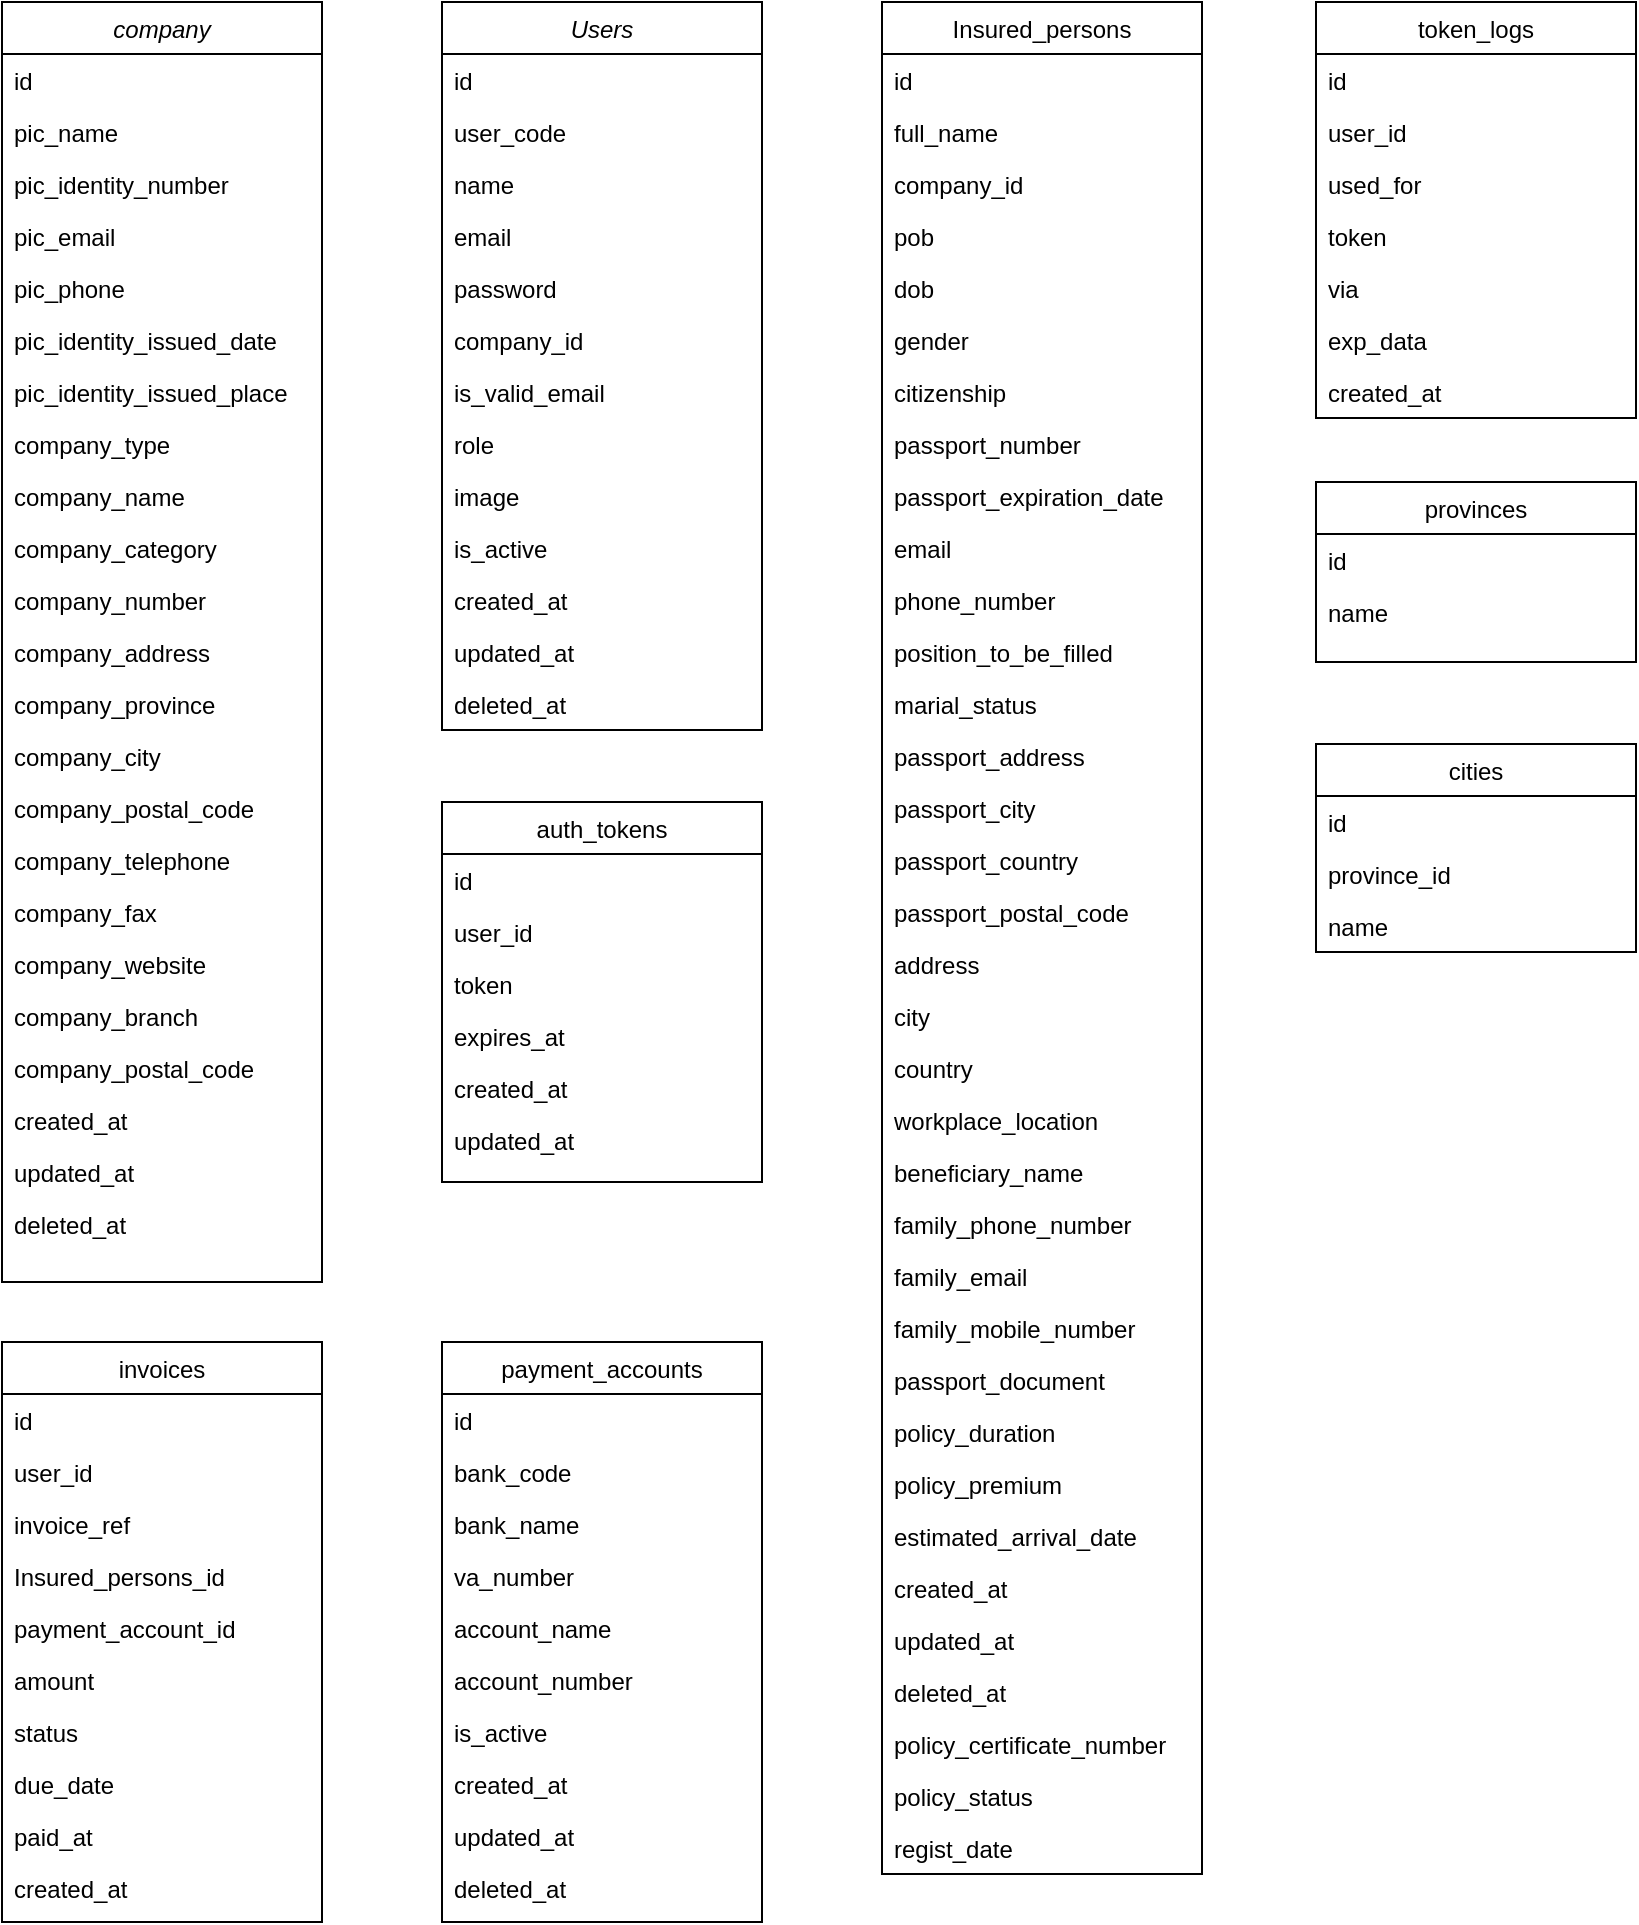 <mxfile version="28.0.7">
  <diagram id="C5RBs43oDa-KdzZeNtuy" name="Page-1">
    <mxGraphModel dx="678" dy="344" grid="1" gridSize="10" guides="1" tooltips="1" connect="1" arrows="1" fold="1" page="1" pageScale="1" pageWidth="827" pageHeight="1169" math="0" shadow="0">
      <root>
        <mxCell id="WIyWlLk6GJQsqaUBKTNV-0" />
        <mxCell id="WIyWlLk6GJQsqaUBKTNV-1" parent="WIyWlLk6GJQsqaUBKTNV-0" />
        <mxCell id="zkfFHV4jXpPFQw0GAbJ--0" value="Users" style="swimlane;fontStyle=2;align=center;verticalAlign=top;childLayout=stackLayout;horizontal=1;startSize=26;horizontalStack=0;resizeParent=1;resizeLast=0;collapsible=1;marginBottom=0;rounded=0;shadow=0;strokeWidth=1;" parent="WIyWlLk6GJQsqaUBKTNV-1" vertex="1">
          <mxGeometry x="230" y="50" width="160" height="364" as="geometry">
            <mxRectangle x="230" y="140" width="160" height="26" as="alternateBounds" />
          </mxGeometry>
        </mxCell>
        <mxCell id="zkfFHV4jXpPFQw0GAbJ--1" value="id" style="text;align=left;verticalAlign=top;spacingLeft=4;spacingRight=4;overflow=hidden;rotatable=0;points=[[0,0.5],[1,0.5]];portConstraint=eastwest;" parent="zkfFHV4jXpPFQw0GAbJ--0" vertex="1">
          <mxGeometry y="26" width="160" height="26" as="geometry" />
        </mxCell>
        <mxCell id="zkfFHV4jXpPFQw0GAbJ--2" value="user_code" style="text;align=left;verticalAlign=top;spacingLeft=4;spacingRight=4;overflow=hidden;rotatable=0;points=[[0,0.5],[1,0.5]];portConstraint=eastwest;rounded=0;shadow=0;html=0;" parent="zkfFHV4jXpPFQw0GAbJ--0" vertex="1">
          <mxGeometry y="52" width="160" height="26" as="geometry" />
        </mxCell>
        <mxCell id="zkfFHV4jXpPFQw0GAbJ--3" value="name" style="text;align=left;verticalAlign=top;spacingLeft=4;spacingRight=4;overflow=hidden;rotatable=0;points=[[0,0.5],[1,0.5]];portConstraint=eastwest;rounded=0;shadow=0;html=0;" parent="zkfFHV4jXpPFQw0GAbJ--0" vertex="1">
          <mxGeometry y="78" width="160" height="26" as="geometry" />
        </mxCell>
        <mxCell id="PtLo-HiWx1Qt0fZx8iyN-0" value="email" style="text;align=left;verticalAlign=top;spacingLeft=4;spacingRight=4;overflow=hidden;rotatable=0;points=[[0,0.5],[1,0.5]];portConstraint=eastwest;rounded=0;shadow=0;html=0;" vertex="1" parent="zkfFHV4jXpPFQw0GAbJ--0">
          <mxGeometry y="104" width="160" height="26" as="geometry" />
        </mxCell>
        <mxCell id="PtLo-HiWx1Qt0fZx8iyN-1" value="password" style="text;align=left;verticalAlign=top;spacingLeft=4;spacingRight=4;overflow=hidden;rotatable=0;points=[[0,0.5],[1,0.5]];portConstraint=eastwest;rounded=0;shadow=0;html=0;" vertex="1" parent="zkfFHV4jXpPFQw0GAbJ--0">
          <mxGeometry y="130" width="160" height="26" as="geometry" />
        </mxCell>
        <mxCell id="PtLo-HiWx1Qt0fZx8iyN-147" value="company_id" style="text;align=left;verticalAlign=top;spacingLeft=4;spacingRight=4;overflow=hidden;rotatable=0;points=[[0,0.5],[1,0.5]];portConstraint=eastwest;rounded=0;shadow=0;html=0;" vertex="1" parent="zkfFHV4jXpPFQw0GAbJ--0">
          <mxGeometry y="156" width="160" height="26" as="geometry" />
        </mxCell>
        <mxCell id="PtLo-HiWx1Qt0fZx8iyN-21" value="is_valid_email" style="text;align=left;verticalAlign=top;spacingLeft=4;spacingRight=4;overflow=hidden;rotatable=0;points=[[0,0.5],[1,0.5]];portConstraint=eastwest;rounded=0;shadow=0;html=0;" vertex="1" parent="zkfFHV4jXpPFQw0GAbJ--0">
          <mxGeometry y="182" width="160" height="26" as="geometry" />
        </mxCell>
        <mxCell id="PtLo-HiWx1Qt0fZx8iyN-22" value="role" style="text;align=left;verticalAlign=top;spacingLeft=4;spacingRight=4;overflow=hidden;rotatable=0;points=[[0,0.5],[1,0.5]];portConstraint=eastwest;rounded=0;shadow=0;html=0;" vertex="1" parent="zkfFHV4jXpPFQw0GAbJ--0">
          <mxGeometry y="208" width="160" height="26" as="geometry" />
        </mxCell>
        <mxCell id="PtLo-HiWx1Qt0fZx8iyN-23" value="image" style="text;align=left;verticalAlign=top;spacingLeft=4;spacingRight=4;overflow=hidden;rotatable=0;points=[[0,0.5],[1,0.5]];portConstraint=eastwest;rounded=0;shadow=0;html=0;" vertex="1" parent="zkfFHV4jXpPFQw0GAbJ--0">
          <mxGeometry y="234" width="160" height="26" as="geometry" />
        </mxCell>
        <mxCell id="PtLo-HiWx1Qt0fZx8iyN-166" value="is_active" style="text;align=left;verticalAlign=top;spacingLeft=4;spacingRight=4;overflow=hidden;rotatable=0;points=[[0,0.5],[1,0.5]];portConstraint=eastwest;rounded=0;shadow=0;html=0;" vertex="1" parent="zkfFHV4jXpPFQw0GAbJ--0">
          <mxGeometry y="260" width="160" height="26" as="geometry" />
        </mxCell>
        <mxCell id="PtLo-HiWx1Qt0fZx8iyN-24" value="created_at" style="text;align=left;verticalAlign=top;spacingLeft=4;spacingRight=4;overflow=hidden;rotatable=0;points=[[0,0.5],[1,0.5]];portConstraint=eastwest;rounded=0;shadow=0;html=0;" vertex="1" parent="zkfFHV4jXpPFQw0GAbJ--0">
          <mxGeometry y="286" width="160" height="26" as="geometry" />
        </mxCell>
        <mxCell id="PtLo-HiWx1Qt0fZx8iyN-25" value="updated_at" style="text;align=left;verticalAlign=top;spacingLeft=4;spacingRight=4;overflow=hidden;rotatable=0;points=[[0,0.5],[1,0.5]];portConstraint=eastwest;rounded=0;shadow=0;html=0;" vertex="1" parent="zkfFHV4jXpPFQw0GAbJ--0">
          <mxGeometry y="312" width="160" height="26" as="geometry" />
        </mxCell>
        <mxCell id="PtLo-HiWx1Qt0fZx8iyN-26" value="deleted_at" style="text;align=left;verticalAlign=top;spacingLeft=4;spacingRight=4;overflow=hidden;rotatable=0;points=[[0,0.5],[1,0.5]];portConstraint=eastwest;rounded=0;shadow=0;html=0;" vertex="1" parent="zkfFHV4jXpPFQw0GAbJ--0">
          <mxGeometry y="338" width="160" height="26" as="geometry" />
        </mxCell>
        <mxCell id="zkfFHV4jXpPFQw0GAbJ--17" value="Insured_persons" style="swimlane;fontStyle=0;align=center;verticalAlign=top;childLayout=stackLayout;horizontal=1;startSize=26;horizontalStack=0;resizeParent=1;resizeLast=0;collapsible=1;marginBottom=0;rounded=0;shadow=0;strokeWidth=1;" parent="WIyWlLk6GJQsqaUBKTNV-1" vertex="1">
          <mxGeometry x="450" y="50" width="160" height="936" as="geometry">
            <mxRectangle x="550" y="140" width="160" height="26" as="alternateBounds" />
          </mxGeometry>
        </mxCell>
        <mxCell id="zkfFHV4jXpPFQw0GAbJ--18" value="id" style="text;align=left;verticalAlign=top;spacingLeft=4;spacingRight=4;overflow=hidden;rotatable=0;points=[[0,0.5],[1,0.5]];portConstraint=eastwest;" parent="zkfFHV4jXpPFQw0GAbJ--17" vertex="1">
          <mxGeometry y="26" width="160" height="26" as="geometry" />
        </mxCell>
        <mxCell id="zkfFHV4jXpPFQw0GAbJ--19" value="full_name" style="text;align=left;verticalAlign=top;spacingLeft=4;spacingRight=4;overflow=hidden;rotatable=0;points=[[0,0.5],[1,0.5]];portConstraint=eastwest;rounded=0;shadow=0;html=0;" parent="zkfFHV4jXpPFQw0GAbJ--17" vertex="1">
          <mxGeometry y="52" width="160" height="26" as="geometry" />
        </mxCell>
        <mxCell id="PtLo-HiWx1Qt0fZx8iyN-50" value="company_id" style="text;align=left;verticalAlign=top;spacingLeft=4;spacingRight=4;overflow=hidden;rotatable=0;points=[[0,0.5],[1,0.5]];portConstraint=eastwest;" vertex="1" parent="zkfFHV4jXpPFQw0GAbJ--17">
          <mxGeometry y="78" width="160" height="26" as="geometry" />
        </mxCell>
        <mxCell id="zkfFHV4jXpPFQw0GAbJ--20" value="pob" style="text;align=left;verticalAlign=top;spacingLeft=4;spacingRight=4;overflow=hidden;rotatable=0;points=[[0,0.5],[1,0.5]];portConstraint=eastwest;rounded=0;shadow=0;html=0;" parent="zkfFHV4jXpPFQw0GAbJ--17" vertex="1">
          <mxGeometry y="104" width="160" height="26" as="geometry" />
        </mxCell>
        <mxCell id="zkfFHV4jXpPFQw0GAbJ--21" value="dob" style="text;align=left;verticalAlign=top;spacingLeft=4;spacingRight=4;overflow=hidden;rotatable=0;points=[[0,0.5],[1,0.5]];portConstraint=eastwest;rounded=0;shadow=0;html=0;" parent="zkfFHV4jXpPFQw0GAbJ--17" vertex="1">
          <mxGeometry y="130" width="160" height="26" as="geometry" />
        </mxCell>
        <mxCell id="zkfFHV4jXpPFQw0GAbJ--22" value="gender" style="text;align=left;verticalAlign=top;spacingLeft=4;spacingRight=4;overflow=hidden;rotatable=0;points=[[0,0.5],[1,0.5]];portConstraint=eastwest;rounded=0;shadow=0;html=0;" parent="zkfFHV4jXpPFQw0GAbJ--17" vertex="1">
          <mxGeometry y="156" width="160" height="26" as="geometry" />
        </mxCell>
        <mxCell id="zkfFHV4jXpPFQw0GAbJ--24" value="citizenship" style="text;align=left;verticalAlign=top;spacingLeft=4;spacingRight=4;overflow=hidden;rotatable=0;points=[[0,0.5],[1,0.5]];portConstraint=eastwest;" parent="zkfFHV4jXpPFQw0GAbJ--17" vertex="1">
          <mxGeometry y="182" width="160" height="26" as="geometry" />
        </mxCell>
        <mxCell id="zkfFHV4jXpPFQw0GAbJ--25" value="passport_number" style="text;align=left;verticalAlign=top;spacingLeft=4;spacingRight=4;overflow=hidden;rotatable=0;points=[[0,0.5],[1,0.5]];portConstraint=eastwest;" parent="zkfFHV4jXpPFQw0GAbJ--17" vertex="1">
          <mxGeometry y="208" width="160" height="26" as="geometry" />
        </mxCell>
        <mxCell id="PtLo-HiWx1Qt0fZx8iyN-28" value="passport_expiration_date" style="text;align=left;verticalAlign=top;spacingLeft=4;spacingRight=4;overflow=hidden;rotatable=0;points=[[0,0.5],[1,0.5]];portConstraint=eastwest;" vertex="1" parent="zkfFHV4jXpPFQw0GAbJ--17">
          <mxGeometry y="234" width="160" height="26" as="geometry" />
        </mxCell>
        <mxCell id="PtLo-HiWx1Qt0fZx8iyN-29" value="email" style="text;align=left;verticalAlign=top;spacingLeft=4;spacingRight=4;overflow=hidden;rotatable=0;points=[[0,0.5],[1,0.5]];portConstraint=eastwest;" vertex="1" parent="zkfFHV4jXpPFQw0GAbJ--17">
          <mxGeometry y="260" width="160" height="26" as="geometry" />
        </mxCell>
        <mxCell id="PtLo-HiWx1Qt0fZx8iyN-30" value="phone_number" style="text;align=left;verticalAlign=top;spacingLeft=4;spacingRight=4;overflow=hidden;rotatable=0;points=[[0,0.5],[1,0.5]];portConstraint=eastwest;" vertex="1" parent="zkfFHV4jXpPFQw0GAbJ--17">
          <mxGeometry y="286" width="160" height="26" as="geometry" />
        </mxCell>
        <mxCell id="PtLo-HiWx1Qt0fZx8iyN-31" value="position_to_be_filled" style="text;align=left;verticalAlign=top;spacingLeft=4;spacingRight=4;overflow=hidden;rotatable=0;points=[[0,0.5],[1,0.5]];portConstraint=eastwest;" vertex="1" parent="zkfFHV4jXpPFQw0GAbJ--17">
          <mxGeometry y="312" width="160" height="26" as="geometry" />
        </mxCell>
        <mxCell id="PtLo-HiWx1Qt0fZx8iyN-32" value="marial_status" style="text;align=left;verticalAlign=top;spacingLeft=4;spacingRight=4;overflow=hidden;rotatable=0;points=[[0,0.5],[1,0.5]];portConstraint=eastwest;" vertex="1" parent="zkfFHV4jXpPFQw0GAbJ--17">
          <mxGeometry y="338" width="160" height="26" as="geometry" />
        </mxCell>
        <mxCell id="PtLo-HiWx1Qt0fZx8iyN-33" value="passport_address" style="text;align=left;verticalAlign=top;spacingLeft=4;spacingRight=4;overflow=hidden;rotatable=0;points=[[0,0.5],[1,0.5]];portConstraint=eastwest;" vertex="1" parent="zkfFHV4jXpPFQw0GAbJ--17">
          <mxGeometry y="364" width="160" height="26" as="geometry" />
        </mxCell>
        <mxCell id="PtLo-HiWx1Qt0fZx8iyN-34" value="passport_city" style="text;align=left;verticalAlign=top;spacingLeft=4;spacingRight=4;overflow=hidden;rotatable=0;points=[[0,0.5],[1,0.5]];portConstraint=eastwest;" vertex="1" parent="zkfFHV4jXpPFQw0GAbJ--17">
          <mxGeometry y="390" width="160" height="26" as="geometry" />
        </mxCell>
        <mxCell id="PtLo-HiWx1Qt0fZx8iyN-35" value="passport_country" style="text;align=left;verticalAlign=top;spacingLeft=4;spacingRight=4;overflow=hidden;rotatable=0;points=[[0,0.5],[1,0.5]];portConstraint=eastwest;" vertex="1" parent="zkfFHV4jXpPFQw0GAbJ--17">
          <mxGeometry y="416" width="160" height="26" as="geometry" />
        </mxCell>
        <mxCell id="PtLo-HiWx1Qt0fZx8iyN-36" value="passport_postal_code" style="text;align=left;verticalAlign=top;spacingLeft=4;spacingRight=4;overflow=hidden;rotatable=0;points=[[0,0.5],[1,0.5]];portConstraint=eastwest;" vertex="1" parent="zkfFHV4jXpPFQw0GAbJ--17">
          <mxGeometry y="442" width="160" height="26" as="geometry" />
        </mxCell>
        <mxCell id="PtLo-HiWx1Qt0fZx8iyN-37" value="address" style="text;align=left;verticalAlign=top;spacingLeft=4;spacingRight=4;overflow=hidden;rotatable=0;points=[[0,0.5],[1,0.5]];portConstraint=eastwest;" vertex="1" parent="zkfFHV4jXpPFQw0GAbJ--17">
          <mxGeometry y="468" width="160" height="26" as="geometry" />
        </mxCell>
        <mxCell id="PtLo-HiWx1Qt0fZx8iyN-38" value="city" style="text;align=left;verticalAlign=top;spacingLeft=4;spacingRight=4;overflow=hidden;rotatable=0;points=[[0,0.5],[1,0.5]];portConstraint=eastwest;" vertex="1" parent="zkfFHV4jXpPFQw0GAbJ--17">
          <mxGeometry y="494" width="160" height="26" as="geometry" />
        </mxCell>
        <mxCell id="PtLo-HiWx1Qt0fZx8iyN-39" value="country" style="text;align=left;verticalAlign=top;spacingLeft=4;spacingRight=4;overflow=hidden;rotatable=0;points=[[0,0.5],[1,0.5]];portConstraint=eastwest;" vertex="1" parent="zkfFHV4jXpPFQw0GAbJ--17">
          <mxGeometry y="520" width="160" height="26" as="geometry" />
        </mxCell>
        <mxCell id="PtLo-HiWx1Qt0fZx8iyN-40" value="workplace_location" style="text;align=left;verticalAlign=top;spacingLeft=4;spacingRight=4;overflow=hidden;rotatable=0;points=[[0,0.5],[1,0.5]];portConstraint=eastwest;" vertex="1" parent="zkfFHV4jXpPFQw0GAbJ--17">
          <mxGeometry y="546" width="160" height="26" as="geometry" />
        </mxCell>
        <mxCell id="PtLo-HiWx1Qt0fZx8iyN-41" value="beneficiary_name" style="text;align=left;verticalAlign=top;spacingLeft=4;spacingRight=4;overflow=hidden;rotatable=0;points=[[0,0.5],[1,0.5]];portConstraint=eastwest;" vertex="1" parent="zkfFHV4jXpPFQw0GAbJ--17">
          <mxGeometry y="572" width="160" height="26" as="geometry" />
        </mxCell>
        <mxCell id="PtLo-HiWx1Qt0fZx8iyN-42" value="family_phone_number" style="text;align=left;verticalAlign=top;spacingLeft=4;spacingRight=4;overflow=hidden;rotatable=0;points=[[0,0.5],[1,0.5]];portConstraint=eastwest;" vertex="1" parent="zkfFHV4jXpPFQw0GAbJ--17">
          <mxGeometry y="598" width="160" height="26" as="geometry" />
        </mxCell>
        <mxCell id="PtLo-HiWx1Qt0fZx8iyN-43" value="family_email" style="text;align=left;verticalAlign=top;spacingLeft=4;spacingRight=4;overflow=hidden;rotatable=0;points=[[0,0.5],[1,0.5]];portConstraint=eastwest;" vertex="1" parent="zkfFHV4jXpPFQw0GAbJ--17">
          <mxGeometry y="624" width="160" height="26" as="geometry" />
        </mxCell>
        <mxCell id="PtLo-HiWx1Qt0fZx8iyN-44" value="family_mobile_number" style="text;align=left;verticalAlign=top;spacingLeft=4;spacingRight=4;overflow=hidden;rotatable=0;points=[[0,0.5],[1,0.5]];portConstraint=eastwest;" vertex="1" parent="zkfFHV4jXpPFQw0GAbJ--17">
          <mxGeometry y="650" width="160" height="26" as="geometry" />
        </mxCell>
        <mxCell id="PtLo-HiWx1Qt0fZx8iyN-45" value="passport_document" style="text;align=left;verticalAlign=top;spacingLeft=4;spacingRight=4;overflow=hidden;rotatable=0;points=[[0,0.5],[1,0.5]];portConstraint=eastwest;" vertex="1" parent="zkfFHV4jXpPFQw0GAbJ--17">
          <mxGeometry y="676" width="160" height="26" as="geometry" />
        </mxCell>
        <mxCell id="PtLo-HiWx1Qt0fZx8iyN-46" value="policy_duration" style="text;align=left;verticalAlign=top;spacingLeft=4;spacingRight=4;overflow=hidden;rotatable=0;points=[[0,0.5],[1,0.5]];portConstraint=eastwest;" vertex="1" parent="zkfFHV4jXpPFQw0GAbJ--17">
          <mxGeometry y="702" width="160" height="26" as="geometry" />
        </mxCell>
        <mxCell id="PtLo-HiWx1Qt0fZx8iyN-165" value="policy_premium" style="text;align=left;verticalAlign=top;spacingLeft=4;spacingRight=4;overflow=hidden;rotatable=0;points=[[0,0.5],[1,0.5]];portConstraint=eastwest;" vertex="1" parent="zkfFHV4jXpPFQw0GAbJ--17">
          <mxGeometry y="728" width="160" height="26" as="geometry" />
        </mxCell>
        <mxCell id="PtLo-HiWx1Qt0fZx8iyN-51" value="estimated_arrival_date" style="text;align=left;verticalAlign=top;spacingLeft=4;spacingRight=4;overflow=hidden;rotatable=0;points=[[0,0.5],[1,0.5]];portConstraint=eastwest;" vertex="1" parent="zkfFHV4jXpPFQw0GAbJ--17">
          <mxGeometry y="754" width="160" height="26" as="geometry" />
        </mxCell>
        <mxCell id="PtLo-HiWx1Qt0fZx8iyN-47" value="created_at" style="text;align=left;verticalAlign=top;spacingLeft=4;spacingRight=4;overflow=hidden;rotatable=0;points=[[0,0.5],[1,0.5]];portConstraint=eastwest;" vertex="1" parent="zkfFHV4jXpPFQw0GAbJ--17">
          <mxGeometry y="780" width="160" height="26" as="geometry" />
        </mxCell>
        <mxCell id="PtLo-HiWx1Qt0fZx8iyN-48" value="updated_at" style="text;align=left;verticalAlign=top;spacingLeft=4;spacingRight=4;overflow=hidden;rotatable=0;points=[[0,0.5],[1,0.5]];portConstraint=eastwest;" vertex="1" parent="zkfFHV4jXpPFQw0GAbJ--17">
          <mxGeometry y="806" width="160" height="26" as="geometry" />
        </mxCell>
        <mxCell id="PtLo-HiWx1Qt0fZx8iyN-49" value="deleted_at" style="text;align=left;verticalAlign=top;spacingLeft=4;spacingRight=4;overflow=hidden;rotatable=0;points=[[0,0.5],[1,0.5]];portConstraint=eastwest;" vertex="1" parent="zkfFHV4jXpPFQw0GAbJ--17">
          <mxGeometry y="832" width="160" height="26" as="geometry" />
        </mxCell>
        <mxCell id="PtLo-HiWx1Qt0fZx8iyN-84" value="policy_certificate_number" style="text;align=left;verticalAlign=top;spacingLeft=4;spacingRight=4;overflow=hidden;rotatable=0;points=[[0,0.5],[1,0.5]];portConstraint=eastwest;" vertex="1" parent="zkfFHV4jXpPFQw0GAbJ--17">
          <mxGeometry y="858" width="160" height="26" as="geometry" />
        </mxCell>
        <mxCell id="PtLo-HiWx1Qt0fZx8iyN-85" value="policy_status" style="text;align=left;verticalAlign=top;spacingLeft=4;spacingRight=4;overflow=hidden;rotatable=0;points=[[0,0.5],[1,0.5]];portConstraint=eastwest;" vertex="1" parent="zkfFHV4jXpPFQw0GAbJ--17">
          <mxGeometry y="884" width="160" height="26" as="geometry" />
        </mxCell>
        <mxCell id="PtLo-HiWx1Qt0fZx8iyN-100" value="regist_date" style="text;align=left;verticalAlign=top;spacingLeft=4;spacingRight=4;overflow=hidden;rotatable=0;points=[[0,0.5],[1,0.5]];portConstraint=eastwest;" vertex="1" parent="zkfFHV4jXpPFQw0GAbJ--17">
          <mxGeometry y="910" width="160" height="26" as="geometry" />
        </mxCell>
        <mxCell id="PtLo-HiWx1Qt0fZx8iyN-52" value="token_logs" style="swimlane;fontStyle=0;align=center;verticalAlign=top;childLayout=stackLayout;horizontal=1;startSize=26;horizontalStack=0;resizeParent=1;resizeLast=0;collapsible=1;marginBottom=0;rounded=0;shadow=0;strokeWidth=1;" vertex="1" parent="WIyWlLk6GJQsqaUBKTNV-1">
          <mxGeometry x="667" y="50" width="160" height="208" as="geometry">
            <mxRectangle x="550" y="140" width="160" height="26" as="alternateBounds" />
          </mxGeometry>
        </mxCell>
        <mxCell id="PtLo-HiWx1Qt0fZx8iyN-53" value="id" style="text;align=left;verticalAlign=top;spacingLeft=4;spacingRight=4;overflow=hidden;rotatable=0;points=[[0,0.5],[1,0.5]];portConstraint=eastwest;" vertex="1" parent="PtLo-HiWx1Qt0fZx8iyN-52">
          <mxGeometry y="26" width="160" height="26" as="geometry" />
        </mxCell>
        <mxCell id="PtLo-HiWx1Qt0fZx8iyN-55" value="user_id" style="text;align=left;verticalAlign=top;spacingLeft=4;spacingRight=4;overflow=hidden;rotatable=0;points=[[0,0.5],[1,0.5]];portConstraint=eastwest;" vertex="1" parent="PtLo-HiWx1Qt0fZx8iyN-52">
          <mxGeometry y="52" width="160" height="26" as="geometry" />
        </mxCell>
        <mxCell id="PtLo-HiWx1Qt0fZx8iyN-167" value="used_for" style="text;align=left;verticalAlign=top;spacingLeft=4;spacingRight=4;overflow=hidden;rotatable=0;points=[[0,0.5],[1,0.5]];portConstraint=eastwest;" vertex="1" parent="PtLo-HiWx1Qt0fZx8iyN-52">
          <mxGeometry y="78" width="160" height="26" as="geometry" />
        </mxCell>
        <mxCell id="PtLo-HiWx1Qt0fZx8iyN-81" value="token" style="text;align=left;verticalAlign=top;spacingLeft=4;spacingRight=4;overflow=hidden;rotatable=0;points=[[0,0.5],[1,0.5]];portConstraint=eastwest;" vertex="1" parent="PtLo-HiWx1Qt0fZx8iyN-52">
          <mxGeometry y="104" width="160" height="26" as="geometry" />
        </mxCell>
        <mxCell id="PtLo-HiWx1Qt0fZx8iyN-82" value="via" style="text;align=left;verticalAlign=top;spacingLeft=4;spacingRight=4;overflow=hidden;rotatable=0;points=[[0,0.5],[1,0.5]];portConstraint=eastwest;" vertex="1" parent="PtLo-HiWx1Qt0fZx8iyN-52">
          <mxGeometry y="130" width="160" height="26" as="geometry" />
        </mxCell>
        <mxCell id="PtLo-HiWx1Qt0fZx8iyN-83" value="exp_data" style="text;align=left;verticalAlign=top;spacingLeft=4;spacingRight=4;overflow=hidden;rotatable=0;points=[[0,0.5],[1,0.5]];portConstraint=eastwest;" vertex="1" parent="PtLo-HiWx1Qt0fZx8iyN-52">
          <mxGeometry y="156" width="160" height="26" as="geometry" />
        </mxCell>
        <mxCell id="PtLo-HiWx1Qt0fZx8iyN-160" value="created_at" style="text;align=left;verticalAlign=top;spacingLeft=4;spacingRight=4;overflow=hidden;rotatable=0;points=[[0,0.5],[1,0.5]];portConstraint=eastwest;" vertex="1" parent="PtLo-HiWx1Qt0fZx8iyN-52">
          <mxGeometry y="182" width="160" height="26" as="geometry" />
        </mxCell>
        <mxCell id="PtLo-HiWx1Qt0fZx8iyN-86" value="payment_accounts" style="swimlane;fontStyle=0;align=center;verticalAlign=top;childLayout=stackLayout;horizontal=1;startSize=26;horizontalStack=0;resizeParent=1;resizeLast=0;collapsible=1;marginBottom=0;rounded=0;shadow=0;strokeWidth=1;" vertex="1" parent="WIyWlLk6GJQsqaUBKTNV-1">
          <mxGeometry x="230" y="720" width="160" height="290" as="geometry">
            <mxRectangle x="550" y="140" width="160" height="26" as="alternateBounds" />
          </mxGeometry>
        </mxCell>
        <mxCell id="PtLo-HiWx1Qt0fZx8iyN-87" value="id" style="text;align=left;verticalAlign=top;spacingLeft=4;spacingRight=4;overflow=hidden;rotatable=0;points=[[0,0.5],[1,0.5]];portConstraint=eastwest;" vertex="1" parent="PtLo-HiWx1Qt0fZx8iyN-86">
          <mxGeometry y="26" width="160" height="26" as="geometry" />
        </mxCell>
        <mxCell id="PtLo-HiWx1Qt0fZx8iyN-168" value="bank_code" style="text;align=left;verticalAlign=top;spacingLeft=4;spacingRight=4;overflow=hidden;rotatable=0;points=[[0,0.5],[1,0.5]];portConstraint=eastwest;" vertex="1" parent="PtLo-HiWx1Qt0fZx8iyN-86">
          <mxGeometry y="52" width="160" height="26" as="geometry" />
        </mxCell>
        <mxCell id="PtLo-HiWx1Qt0fZx8iyN-89" value="bank_name" style="text;align=left;verticalAlign=top;spacingLeft=4;spacingRight=4;overflow=hidden;rotatable=0;points=[[0,0.5],[1,0.5]];portConstraint=eastwest;" vertex="1" parent="PtLo-HiWx1Qt0fZx8iyN-86">
          <mxGeometry y="78" width="160" height="26" as="geometry" />
        </mxCell>
        <mxCell id="PtLo-HiWx1Qt0fZx8iyN-92" value="va_number" style="text;align=left;verticalAlign=top;spacingLeft=4;spacingRight=4;overflow=hidden;rotatable=0;points=[[0,0.5],[1,0.5]];portConstraint=eastwest;" vertex="1" parent="PtLo-HiWx1Qt0fZx8iyN-86">
          <mxGeometry y="104" width="160" height="26" as="geometry" />
        </mxCell>
        <mxCell id="PtLo-HiWx1Qt0fZx8iyN-91" value="account_name" style="text;align=left;verticalAlign=top;spacingLeft=4;spacingRight=4;overflow=hidden;rotatable=0;points=[[0,0.5],[1,0.5]];portConstraint=eastwest;" vertex="1" parent="PtLo-HiWx1Qt0fZx8iyN-86">
          <mxGeometry y="130" width="160" height="26" as="geometry" />
        </mxCell>
        <mxCell id="PtLo-HiWx1Qt0fZx8iyN-95" value="account_number " style="text;align=left;verticalAlign=top;spacingLeft=4;spacingRight=4;overflow=hidden;rotatable=0;points=[[0,0.5],[1,0.5]];portConstraint=eastwest;" vertex="1" parent="PtLo-HiWx1Qt0fZx8iyN-86">
          <mxGeometry y="156" width="160" height="26" as="geometry" />
        </mxCell>
        <mxCell id="PtLo-HiWx1Qt0fZx8iyN-94" value="is_active " style="text;align=left;verticalAlign=top;spacingLeft=4;spacingRight=4;overflow=hidden;rotatable=0;points=[[0,0.5],[1,0.5]];portConstraint=eastwest;" vertex="1" parent="PtLo-HiWx1Qt0fZx8iyN-86">
          <mxGeometry y="182" width="160" height="26" as="geometry" />
        </mxCell>
        <mxCell id="PtLo-HiWx1Qt0fZx8iyN-96" value="created_at" style="text;align=left;verticalAlign=top;spacingLeft=4;spacingRight=4;overflow=hidden;rotatable=0;points=[[0,0.5],[1,0.5]];portConstraint=eastwest;" vertex="1" parent="PtLo-HiWx1Qt0fZx8iyN-86">
          <mxGeometry y="208" width="160" height="26" as="geometry" />
        </mxCell>
        <mxCell id="PtLo-HiWx1Qt0fZx8iyN-97" value="updated_at" style="text;align=left;verticalAlign=top;spacingLeft=4;spacingRight=4;overflow=hidden;rotatable=0;points=[[0,0.5],[1,0.5]];portConstraint=eastwest;" vertex="1" parent="PtLo-HiWx1Qt0fZx8iyN-86">
          <mxGeometry y="234" width="160" height="26" as="geometry" />
        </mxCell>
        <mxCell id="PtLo-HiWx1Qt0fZx8iyN-98" value="deleted_at" style="text;align=left;verticalAlign=top;spacingLeft=4;spacingRight=4;overflow=hidden;rotatable=0;points=[[0,0.5],[1,0.5]];portConstraint=eastwest;" vertex="1" parent="PtLo-HiWx1Qt0fZx8iyN-86">
          <mxGeometry y="260" width="160" height="26" as="geometry" />
        </mxCell>
        <mxCell id="PtLo-HiWx1Qt0fZx8iyN-101" value="invoices" style="swimlane;fontStyle=0;align=center;verticalAlign=top;childLayout=stackLayout;horizontal=1;startSize=26;horizontalStack=0;resizeParent=1;resizeLast=0;collapsible=1;marginBottom=0;rounded=0;shadow=0;strokeWidth=1;" vertex="1" parent="WIyWlLk6GJQsqaUBKTNV-1">
          <mxGeometry x="10" y="720" width="160" height="290" as="geometry">
            <mxRectangle x="550" y="140" width="160" height="26" as="alternateBounds" />
          </mxGeometry>
        </mxCell>
        <mxCell id="PtLo-HiWx1Qt0fZx8iyN-102" value="id" style="text;align=left;verticalAlign=top;spacingLeft=4;spacingRight=4;overflow=hidden;rotatable=0;points=[[0,0.5],[1,0.5]];portConstraint=eastwest;" vertex="1" parent="PtLo-HiWx1Qt0fZx8iyN-101">
          <mxGeometry y="26" width="160" height="26" as="geometry" />
        </mxCell>
        <mxCell id="PtLo-HiWx1Qt0fZx8iyN-103" value="user_id " style="text;align=left;verticalAlign=top;spacingLeft=4;spacingRight=4;overflow=hidden;rotatable=0;points=[[0,0.5],[1,0.5]];portConstraint=eastwest;" vertex="1" parent="PtLo-HiWx1Qt0fZx8iyN-101">
          <mxGeometry y="52" width="160" height="26" as="geometry" />
        </mxCell>
        <mxCell id="PtLo-HiWx1Qt0fZx8iyN-104" value="invoice_ref" style="text;align=left;verticalAlign=top;spacingLeft=4;spacingRight=4;overflow=hidden;rotatable=0;points=[[0,0.5],[1,0.5]];portConstraint=eastwest;" vertex="1" parent="PtLo-HiWx1Qt0fZx8iyN-101">
          <mxGeometry y="78" width="160" height="26" as="geometry" />
        </mxCell>
        <mxCell id="PtLo-HiWx1Qt0fZx8iyN-105" value="Insured_persons_id" style="text;align=left;verticalAlign=top;spacingLeft=4;spacingRight=4;overflow=hidden;rotatable=0;points=[[0,0.5],[1,0.5]];portConstraint=eastwest;" vertex="1" parent="PtLo-HiWx1Qt0fZx8iyN-101">
          <mxGeometry y="104" width="160" height="26" as="geometry" />
        </mxCell>
        <mxCell id="PtLo-HiWx1Qt0fZx8iyN-106" value="payment_account_id " style="text;align=left;verticalAlign=top;spacingLeft=4;spacingRight=4;overflow=hidden;rotatable=0;points=[[0,0.5],[1,0.5]];portConstraint=eastwest;" vertex="1" parent="PtLo-HiWx1Qt0fZx8iyN-101">
          <mxGeometry y="130" width="160" height="26" as="geometry" />
        </mxCell>
        <mxCell id="PtLo-HiWx1Qt0fZx8iyN-107" value="amount " style="text;align=left;verticalAlign=top;spacingLeft=4;spacingRight=4;overflow=hidden;rotatable=0;points=[[0,0.5],[1,0.5]];portConstraint=eastwest;" vertex="1" parent="PtLo-HiWx1Qt0fZx8iyN-101">
          <mxGeometry y="156" width="160" height="26" as="geometry" />
        </mxCell>
        <mxCell id="PtLo-HiWx1Qt0fZx8iyN-108" value="status" style="text;align=left;verticalAlign=top;spacingLeft=4;spacingRight=4;overflow=hidden;rotatable=0;points=[[0,0.5],[1,0.5]];portConstraint=eastwest;" vertex="1" parent="PtLo-HiWx1Qt0fZx8iyN-101">
          <mxGeometry y="182" width="160" height="26" as="geometry" />
        </mxCell>
        <mxCell id="PtLo-HiWx1Qt0fZx8iyN-109" value="due_date " style="text;align=left;verticalAlign=top;spacingLeft=4;spacingRight=4;overflow=hidden;rotatable=0;points=[[0,0.5],[1,0.5]];portConstraint=eastwest;" vertex="1" parent="PtLo-HiWx1Qt0fZx8iyN-101">
          <mxGeometry y="208" width="160" height="26" as="geometry" />
        </mxCell>
        <mxCell id="PtLo-HiWx1Qt0fZx8iyN-110" value="paid_at " style="text;align=left;verticalAlign=top;spacingLeft=4;spacingRight=4;overflow=hidden;rotatable=0;points=[[0,0.5],[1,0.5]];portConstraint=eastwest;" vertex="1" parent="PtLo-HiWx1Qt0fZx8iyN-101">
          <mxGeometry y="234" width="160" height="26" as="geometry" />
        </mxCell>
        <mxCell id="PtLo-HiWx1Qt0fZx8iyN-111" value="created_at " style="text;align=left;verticalAlign=top;spacingLeft=4;spacingRight=4;overflow=hidden;rotatable=0;points=[[0,0.5],[1,0.5]];portConstraint=eastwest;" vertex="1" parent="PtLo-HiWx1Qt0fZx8iyN-101">
          <mxGeometry y="260" width="160" height="26" as="geometry" />
        </mxCell>
        <mxCell id="PtLo-HiWx1Qt0fZx8iyN-116" value="company" style="swimlane;fontStyle=2;align=center;verticalAlign=top;childLayout=stackLayout;horizontal=1;startSize=26;horizontalStack=0;resizeParent=1;resizeLast=0;collapsible=1;marginBottom=0;rounded=0;shadow=0;strokeWidth=1;" vertex="1" parent="WIyWlLk6GJQsqaUBKTNV-1">
          <mxGeometry x="10" y="50" width="160" height="640" as="geometry">
            <mxRectangle x="230" y="140" width="160" height="26" as="alternateBounds" />
          </mxGeometry>
        </mxCell>
        <mxCell id="PtLo-HiWx1Qt0fZx8iyN-117" value="id" style="text;align=left;verticalAlign=top;spacingLeft=4;spacingRight=4;overflow=hidden;rotatable=0;points=[[0,0.5],[1,0.5]];portConstraint=eastwest;" vertex="1" parent="PtLo-HiWx1Qt0fZx8iyN-116">
          <mxGeometry y="26" width="160" height="26" as="geometry" />
        </mxCell>
        <mxCell id="PtLo-HiWx1Qt0fZx8iyN-122" value="pic_name" style="text;align=left;verticalAlign=top;spacingLeft=4;spacingRight=4;overflow=hidden;rotatable=0;points=[[0,0.5],[1,0.5]];portConstraint=eastwest;rounded=0;shadow=0;html=0;" vertex="1" parent="PtLo-HiWx1Qt0fZx8iyN-116">
          <mxGeometry y="52" width="160" height="26" as="geometry" />
        </mxCell>
        <mxCell id="PtLo-HiWx1Qt0fZx8iyN-123" value="pic_identity_number" style="text;align=left;verticalAlign=top;spacingLeft=4;spacingRight=4;overflow=hidden;rotatable=0;points=[[0,0.5],[1,0.5]];portConstraint=eastwest;rounded=0;shadow=0;html=0;" vertex="1" parent="PtLo-HiWx1Qt0fZx8iyN-116">
          <mxGeometry y="78" width="160" height="26" as="geometry" />
        </mxCell>
        <mxCell id="PtLo-HiWx1Qt0fZx8iyN-124" value="pic_email" style="text;align=left;verticalAlign=top;spacingLeft=4;spacingRight=4;overflow=hidden;rotatable=0;points=[[0,0.5],[1,0.5]];portConstraint=eastwest;rounded=0;shadow=0;html=0;" vertex="1" parent="PtLo-HiWx1Qt0fZx8iyN-116">
          <mxGeometry y="104" width="160" height="26" as="geometry" />
        </mxCell>
        <mxCell id="PtLo-HiWx1Qt0fZx8iyN-125" value="pic_phone" style="text;align=left;verticalAlign=top;spacingLeft=4;spacingRight=4;overflow=hidden;rotatable=0;points=[[0,0.5],[1,0.5]];portConstraint=eastwest;rounded=0;shadow=0;html=0;" vertex="1" parent="PtLo-HiWx1Qt0fZx8iyN-116">
          <mxGeometry y="130" width="160" height="26" as="geometry" />
        </mxCell>
        <mxCell id="PtLo-HiWx1Qt0fZx8iyN-126" value="pic_identity_issued_date" style="text;align=left;verticalAlign=top;spacingLeft=4;spacingRight=4;overflow=hidden;rotatable=0;points=[[0,0.5],[1,0.5]];portConstraint=eastwest;rounded=0;shadow=0;html=0;" vertex="1" parent="PtLo-HiWx1Qt0fZx8iyN-116">
          <mxGeometry y="156" width="160" height="26" as="geometry" />
        </mxCell>
        <mxCell id="PtLo-HiWx1Qt0fZx8iyN-127" value="pic_identity_issued_place" style="text;align=left;verticalAlign=top;spacingLeft=4;spacingRight=4;overflow=hidden;rotatable=0;points=[[0,0.5],[1,0.5]];portConstraint=eastwest;rounded=0;shadow=0;html=0;" vertex="1" parent="PtLo-HiWx1Qt0fZx8iyN-116">
          <mxGeometry y="182" width="160" height="26" as="geometry" />
        </mxCell>
        <mxCell id="PtLo-HiWx1Qt0fZx8iyN-128" value="company_type" style="text;align=left;verticalAlign=top;spacingLeft=4;spacingRight=4;overflow=hidden;rotatable=0;points=[[0,0.5],[1,0.5]];portConstraint=eastwest;rounded=0;shadow=0;html=0;" vertex="1" parent="PtLo-HiWx1Qt0fZx8iyN-116">
          <mxGeometry y="208" width="160" height="26" as="geometry" />
        </mxCell>
        <mxCell id="PtLo-HiWx1Qt0fZx8iyN-129" value="company_name" style="text;align=left;verticalAlign=top;spacingLeft=4;spacingRight=4;overflow=hidden;rotatable=0;points=[[0,0.5],[1,0.5]];portConstraint=eastwest;rounded=0;shadow=0;html=0;" vertex="1" parent="PtLo-HiWx1Qt0fZx8iyN-116">
          <mxGeometry y="234" width="160" height="26" as="geometry" />
        </mxCell>
        <mxCell id="PtLo-HiWx1Qt0fZx8iyN-130" value="company_category" style="text;align=left;verticalAlign=top;spacingLeft=4;spacingRight=4;overflow=hidden;rotatable=0;points=[[0,0.5],[1,0.5]];portConstraint=eastwest;rounded=0;shadow=0;html=0;" vertex="1" parent="PtLo-HiWx1Qt0fZx8iyN-116">
          <mxGeometry y="260" width="160" height="26" as="geometry" />
        </mxCell>
        <mxCell id="PtLo-HiWx1Qt0fZx8iyN-131" value="company_number" style="text;align=left;verticalAlign=top;spacingLeft=4;spacingRight=4;overflow=hidden;rotatable=0;points=[[0,0.5],[1,0.5]];portConstraint=eastwest;rounded=0;shadow=0;html=0;" vertex="1" parent="PtLo-HiWx1Qt0fZx8iyN-116">
          <mxGeometry y="286" width="160" height="26" as="geometry" />
        </mxCell>
        <mxCell id="PtLo-HiWx1Qt0fZx8iyN-132" value="company_address" style="text;align=left;verticalAlign=top;spacingLeft=4;spacingRight=4;overflow=hidden;rotatable=0;points=[[0,0.5],[1,0.5]];portConstraint=eastwest;rounded=0;shadow=0;html=0;" vertex="1" parent="PtLo-HiWx1Qt0fZx8iyN-116">
          <mxGeometry y="312" width="160" height="26" as="geometry" />
        </mxCell>
        <mxCell id="PtLo-HiWx1Qt0fZx8iyN-133" value="company_province" style="text;align=left;verticalAlign=top;spacingLeft=4;spacingRight=4;overflow=hidden;rotatable=0;points=[[0,0.5],[1,0.5]];portConstraint=eastwest;rounded=0;shadow=0;html=0;" vertex="1" parent="PtLo-HiWx1Qt0fZx8iyN-116">
          <mxGeometry y="338" width="160" height="26" as="geometry" />
        </mxCell>
        <mxCell id="PtLo-HiWx1Qt0fZx8iyN-134" value="company_city" style="text;align=left;verticalAlign=top;spacingLeft=4;spacingRight=4;overflow=hidden;rotatable=0;points=[[0,0.5],[1,0.5]];portConstraint=eastwest;rounded=0;shadow=0;html=0;" vertex="1" parent="PtLo-HiWx1Qt0fZx8iyN-116">
          <mxGeometry y="364" width="160" height="26" as="geometry" />
        </mxCell>
        <mxCell id="PtLo-HiWx1Qt0fZx8iyN-135" value="company_postal_code" style="text;align=left;verticalAlign=top;spacingLeft=4;spacingRight=4;overflow=hidden;rotatable=0;points=[[0,0.5],[1,0.5]];portConstraint=eastwest;rounded=0;shadow=0;html=0;" vertex="1" parent="PtLo-HiWx1Qt0fZx8iyN-116">
          <mxGeometry y="390" width="160" height="26" as="geometry" />
        </mxCell>
        <mxCell id="PtLo-HiWx1Qt0fZx8iyN-136" value="company_telephone" style="text;align=left;verticalAlign=top;spacingLeft=4;spacingRight=4;overflow=hidden;rotatable=0;points=[[0,0.5],[1,0.5]];portConstraint=eastwest;rounded=0;shadow=0;html=0;" vertex="1" parent="PtLo-HiWx1Qt0fZx8iyN-116">
          <mxGeometry y="416" width="160" height="26" as="geometry" />
        </mxCell>
        <mxCell id="PtLo-HiWx1Qt0fZx8iyN-137" value="company_fax" style="text;align=left;verticalAlign=top;spacingLeft=4;spacingRight=4;overflow=hidden;rotatable=0;points=[[0,0.5],[1,0.5]];portConstraint=eastwest;rounded=0;shadow=0;html=0;" vertex="1" parent="PtLo-HiWx1Qt0fZx8iyN-116">
          <mxGeometry y="442" width="160" height="26" as="geometry" />
        </mxCell>
        <mxCell id="PtLo-HiWx1Qt0fZx8iyN-138" value="company_website" style="text;align=left;verticalAlign=top;spacingLeft=4;spacingRight=4;overflow=hidden;rotatable=0;points=[[0,0.5],[1,0.5]];portConstraint=eastwest;rounded=0;shadow=0;html=0;" vertex="1" parent="PtLo-HiWx1Qt0fZx8iyN-116">
          <mxGeometry y="468" width="160" height="26" as="geometry" />
        </mxCell>
        <mxCell id="PtLo-HiWx1Qt0fZx8iyN-139" value="company_branch" style="text;align=left;verticalAlign=top;spacingLeft=4;spacingRight=4;overflow=hidden;rotatable=0;points=[[0,0.5],[1,0.5]];portConstraint=eastwest;rounded=0;shadow=0;html=0;" vertex="1" parent="PtLo-HiWx1Qt0fZx8iyN-116">
          <mxGeometry y="494" width="160" height="26" as="geometry" />
        </mxCell>
        <mxCell id="PtLo-HiWx1Qt0fZx8iyN-140" value="company_postal_code" style="text;align=left;verticalAlign=top;spacingLeft=4;spacingRight=4;overflow=hidden;rotatable=0;points=[[0,0.5],[1,0.5]];portConstraint=eastwest;rounded=0;shadow=0;html=0;" vertex="1" parent="PtLo-HiWx1Qt0fZx8iyN-116">
          <mxGeometry y="520" width="160" height="26" as="geometry" />
        </mxCell>
        <mxCell id="PtLo-HiWx1Qt0fZx8iyN-144" value="created_at" style="text;align=left;verticalAlign=top;spacingLeft=4;spacingRight=4;overflow=hidden;rotatable=0;points=[[0,0.5],[1,0.5]];portConstraint=eastwest;rounded=0;shadow=0;html=0;" vertex="1" parent="PtLo-HiWx1Qt0fZx8iyN-116">
          <mxGeometry y="546" width="160" height="26" as="geometry" />
        </mxCell>
        <mxCell id="PtLo-HiWx1Qt0fZx8iyN-145" value="updated_at" style="text;align=left;verticalAlign=top;spacingLeft=4;spacingRight=4;overflow=hidden;rotatable=0;points=[[0,0.5],[1,0.5]];portConstraint=eastwest;rounded=0;shadow=0;html=0;" vertex="1" parent="PtLo-HiWx1Qt0fZx8iyN-116">
          <mxGeometry y="572" width="160" height="26" as="geometry" />
        </mxCell>
        <mxCell id="PtLo-HiWx1Qt0fZx8iyN-146" value="deleted_at" style="text;align=left;verticalAlign=top;spacingLeft=4;spacingRight=4;overflow=hidden;rotatable=0;points=[[0,0.5],[1,0.5]];portConstraint=eastwest;rounded=0;shadow=0;html=0;" vertex="1" parent="PtLo-HiWx1Qt0fZx8iyN-116">
          <mxGeometry y="598" width="160" height="26" as="geometry" />
        </mxCell>
        <mxCell id="PtLo-HiWx1Qt0fZx8iyN-148" value="provinces" style="swimlane;fontStyle=0;align=center;verticalAlign=top;childLayout=stackLayout;horizontal=1;startSize=26;horizontalStack=0;resizeParent=1;resizeLast=0;collapsible=1;marginBottom=0;rounded=0;shadow=0;strokeWidth=1;" vertex="1" parent="WIyWlLk6GJQsqaUBKTNV-1">
          <mxGeometry x="667" y="290" width="160" height="90" as="geometry">
            <mxRectangle x="550" y="140" width="160" height="26" as="alternateBounds" />
          </mxGeometry>
        </mxCell>
        <mxCell id="PtLo-HiWx1Qt0fZx8iyN-149" value="id" style="text;align=left;verticalAlign=top;spacingLeft=4;spacingRight=4;overflow=hidden;rotatable=0;points=[[0,0.5],[1,0.5]];portConstraint=eastwest;" vertex="1" parent="PtLo-HiWx1Qt0fZx8iyN-148">
          <mxGeometry y="26" width="160" height="26" as="geometry" />
        </mxCell>
        <mxCell id="PtLo-HiWx1Qt0fZx8iyN-150" value="name" style="text;align=left;verticalAlign=top;spacingLeft=4;spacingRight=4;overflow=hidden;rotatable=0;points=[[0,0.5],[1,0.5]];portConstraint=eastwest;" vertex="1" parent="PtLo-HiWx1Qt0fZx8iyN-148">
          <mxGeometry y="52" width="160" height="26" as="geometry" />
        </mxCell>
        <mxCell id="PtLo-HiWx1Qt0fZx8iyN-161" value="cities" style="swimlane;fontStyle=0;align=center;verticalAlign=top;childLayout=stackLayout;horizontal=1;startSize=26;horizontalStack=0;resizeParent=1;resizeLast=0;collapsible=1;marginBottom=0;rounded=0;shadow=0;strokeWidth=1;" vertex="1" parent="WIyWlLk6GJQsqaUBKTNV-1">
          <mxGeometry x="667" y="421" width="160" height="104" as="geometry">
            <mxRectangle x="550" y="140" width="160" height="26" as="alternateBounds" />
          </mxGeometry>
        </mxCell>
        <mxCell id="PtLo-HiWx1Qt0fZx8iyN-162" value="id" style="text;align=left;verticalAlign=top;spacingLeft=4;spacingRight=4;overflow=hidden;rotatable=0;points=[[0,0.5],[1,0.5]];portConstraint=eastwest;" vertex="1" parent="PtLo-HiWx1Qt0fZx8iyN-161">
          <mxGeometry y="26" width="160" height="26" as="geometry" />
        </mxCell>
        <mxCell id="PtLo-HiWx1Qt0fZx8iyN-163" value="province_id" style="text;align=left;verticalAlign=top;spacingLeft=4;spacingRight=4;overflow=hidden;rotatable=0;points=[[0,0.5],[1,0.5]];portConstraint=eastwest;" vertex="1" parent="PtLo-HiWx1Qt0fZx8iyN-161">
          <mxGeometry y="52" width="160" height="26" as="geometry" />
        </mxCell>
        <mxCell id="PtLo-HiWx1Qt0fZx8iyN-164" value="name" style="text;align=left;verticalAlign=top;spacingLeft=4;spacingRight=4;overflow=hidden;rotatable=0;points=[[0,0.5],[1,0.5]];portConstraint=eastwest;" vertex="1" parent="PtLo-HiWx1Qt0fZx8iyN-161">
          <mxGeometry y="78" width="160" height="26" as="geometry" />
        </mxCell>
        <mxCell id="PtLo-HiWx1Qt0fZx8iyN-169" value="auth_tokens" style="swimlane;fontStyle=0;align=center;verticalAlign=top;childLayout=stackLayout;horizontal=1;startSize=26;horizontalStack=0;resizeParent=1;resizeLast=0;collapsible=1;marginBottom=0;rounded=0;shadow=0;strokeWidth=1;" vertex="1" parent="WIyWlLk6GJQsqaUBKTNV-1">
          <mxGeometry x="230" y="450" width="160" height="190" as="geometry">
            <mxRectangle x="550" y="140" width="160" height="26" as="alternateBounds" />
          </mxGeometry>
        </mxCell>
        <mxCell id="PtLo-HiWx1Qt0fZx8iyN-170" value="id" style="text;align=left;verticalAlign=top;spacingLeft=4;spacingRight=4;overflow=hidden;rotatable=0;points=[[0,0.5],[1,0.5]];portConstraint=eastwest;" vertex="1" parent="PtLo-HiWx1Qt0fZx8iyN-169">
          <mxGeometry y="26" width="160" height="26" as="geometry" />
        </mxCell>
        <mxCell id="PtLo-HiWx1Qt0fZx8iyN-171" value="user_id" style="text;align=left;verticalAlign=top;spacingLeft=4;spacingRight=4;overflow=hidden;rotatable=0;points=[[0,0.5],[1,0.5]];portConstraint=eastwest;" vertex="1" parent="PtLo-HiWx1Qt0fZx8iyN-169">
          <mxGeometry y="52" width="160" height="26" as="geometry" />
        </mxCell>
        <mxCell id="PtLo-HiWx1Qt0fZx8iyN-172" value="token" style="text;align=left;verticalAlign=top;spacingLeft=4;spacingRight=4;overflow=hidden;rotatable=0;points=[[0,0.5],[1,0.5]];portConstraint=eastwest;" vertex="1" parent="PtLo-HiWx1Qt0fZx8iyN-169">
          <mxGeometry y="78" width="160" height="26" as="geometry" />
        </mxCell>
        <mxCell id="PtLo-HiWx1Qt0fZx8iyN-175" value="expires_at" style="text;align=left;verticalAlign=top;spacingLeft=4;spacingRight=4;overflow=hidden;rotatable=0;points=[[0,0.5],[1,0.5]];portConstraint=eastwest;" vertex="1" parent="PtLo-HiWx1Qt0fZx8iyN-169">
          <mxGeometry y="104" width="160" height="26" as="geometry" />
        </mxCell>
        <mxCell id="PtLo-HiWx1Qt0fZx8iyN-176" value="created_at" style="text;align=left;verticalAlign=top;spacingLeft=4;spacingRight=4;overflow=hidden;rotatable=0;points=[[0,0.5],[1,0.5]];portConstraint=eastwest;" vertex="1" parent="PtLo-HiWx1Qt0fZx8iyN-169">
          <mxGeometry y="130" width="160" height="26" as="geometry" />
        </mxCell>
        <mxCell id="PtLo-HiWx1Qt0fZx8iyN-177" value="updated_at" style="text;align=left;verticalAlign=top;spacingLeft=4;spacingRight=4;overflow=hidden;rotatable=0;points=[[0,0.5],[1,0.5]];portConstraint=eastwest;" vertex="1" parent="PtLo-HiWx1Qt0fZx8iyN-169">
          <mxGeometry y="156" width="160" height="26" as="geometry" />
        </mxCell>
      </root>
    </mxGraphModel>
  </diagram>
</mxfile>
